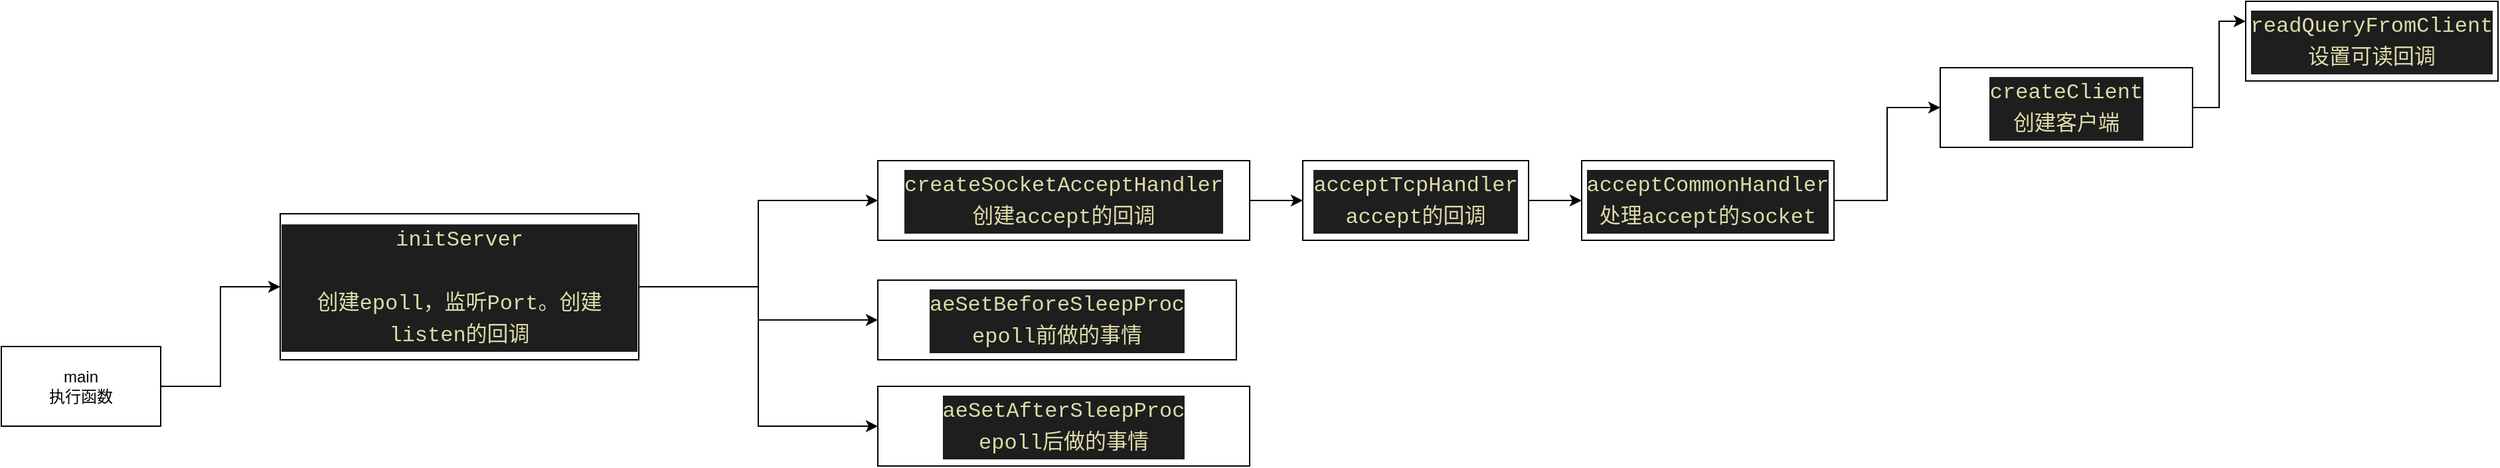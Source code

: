 <mxfile version="17.4.5" type="github">
  <diagram id="1JDVYsquey9XnN15ssZm" name="Page-1">
    <mxGraphModel dx="1426" dy="1933" grid="1" gridSize="10" guides="1" tooltips="1" connect="1" arrows="1" fold="1" page="1" pageScale="1" pageWidth="827" pageHeight="1169" math="0" shadow="0">
      <root>
        <mxCell id="0" />
        <mxCell id="1" parent="0" />
        <mxCell id="VtqtTlVIz1zTJZTsndwx-3" style="edgeStyle=orthogonalEdgeStyle;rounded=0;orthogonalLoop=1;jettySize=auto;html=1;exitX=1;exitY=0.5;exitDx=0;exitDy=0;entryX=0;entryY=0.5;entryDx=0;entryDy=0;" edge="1" parent="1" source="VtqtTlVIz1zTJZTsndwx-1" target="VtqtTlVIz1zTJZTsndwx-2">
          <mxGeometry relative="1" as="geometry" />
        </mxCell>
        <mxCell id="VtqtTlVIz1zTJZTsndwx-1" value="main&lt;br&gt;执行函数" style="rounded=0;whiteSpace=wrap;html=1;" vertex="1" parent="1">
          <mxGeometry x="120" y="210" width="120" height="60" as="geometry" />
        </mxCell>
        <mxCell id="VtqtTlVIz1zTJZTsndwx-5" style="edgeStyle=orthogonalEdgeStyle;rounded=0;orthogonalLoop=1;jettySize=auto;html=1;exitX=1;exitY=0.5;exitDx=0;exitDy=0;" edge="1" parent="1" source="VtqtTlVIz1zTJZTsndwx-2" target="VtqtTlVIz1zTJZTsndwx-4">
          <mxGeometry relative="1" as="geometry" />
        </mxCell>
        <mxCell id="VtqtTlVIz1zTJZTsndwx-8" style="edgeStyle=orthogonalEdgeStyle;rounded=0;orthogonalLoop=1;jettySize=auto;html=1;exitX=1;exitY=0.5;exitDx=0;exitDy=0;entryX=0;entryY=0.5;entryDx=0;entryDy=0;" edge="1" parent="1" source="VtqtTlVIz1zTJZTsndwx-2" target="VtqtTlVIz1zTJZTsndwx-6">
          <mxGeometry relative="1" as="geometry" />
        </mxCell>
        <mxCell id="VtqtTlVIz1zTJZTsndwx-9" style="edgeStyle=orthogonalEdgeStyle;rounded=0;orthogonalLoop=1;jettySize=auto;html=1;exitX=1;exitY=0.5;exitDx=0;exitDy=0;entryX=0;entryY=0.5;entryDx=0;entryDy=0;" edge="1" parent="1" source="VtqtTlVIz1zTJZTsndwx-2" target="VtqtTlVIz1zTJZTsndwx-7">
          <mxGeometry relative="1" as="geometry" />
        </mxCell>
        <mxCell id="VtqtTlVIz1zTJZTsndwx-2" value="&lt;div style=&quot;color: rgb(212 , 212 , 212) ; background-color: rgb(30 , 30 , 30) ; font-family: &amp;#34;menlo&amp;#34; , &amp;#34;monaco&amp;#34; , &amp;#34;courier new&amp;#34; , monospace ; font-size: 16px ; line-height: 24px&quot;&gt;&lt;span style=&quot;color: #dcdcaa&quot;&gt;initServer&lt;/span&gt;&lt;/div&gt;&lt;div style=&quot;color: rgb(212 , 212 , 212) ; background-color: rgb(30 , 30 , 30) ; font-family: &amp;#34;menlo&amp;#34; , &amp;#34;monaco&amp;#34; , &amp;#34;courier new&amp;#34; , monospace ; font-size: 16px ; line-height: 24px&quot;&gt;&lt;span style=&quot;color: #dcdcaa&quot;&gt;&lt;br&gt;&lt;/span&gt;&lt;/div&gt;&lt;div style=&quot;color: rgb(212 , 212 , 212) ; background-color: rgb(30 , 30 , 30) ; font-family: &amp;#34;menlo&amp;#34; , &amp;#34;monaco&amp;#34; , &amp;#34;courier new&amp;#34; , monospace ; font-size: 16px ; line-height: 24px&quot;&gt;&lt;span style=&quot;color: #dcdcaa&quot;&gt;创建epoll，监听Port。创建listen的回调&lt;/span&gt;&lt;/div&gt;" style="rounded=0;whiteSpace=wrap;html=1;" vertex="1" parent="1">
          <mxGeometry x="330" y="110" width="270" height="110" as="geometry" />
        </mxCell>
        <mxCell id="VtqtTlVIz1zTJZTsndwx-11" style="edgeStyle=orthogonalEdgeStyle;rounded=0;orthogonalLoop=1;jettySize=auto;html=1;exitX=1;exitY=0.5;exitDx=0;exitDy=0;entryX=0;entryY=0.5;entryDx=0;entryDy=0;" edge="1" parent="1" source="VtqtTlVIz1zTJZTsndwx-4" target="VtqtTlVIz1zTJZTsndwx-10">
          <mxGeometry relative="1" as="geometry" />
        </mxCell>
        <mxCell id="VtqtTlVIz1zTJZTsndwx-4" value="&lt;div style=&quot;color: rgb(212 , 212 , 212) ; background-color: rgb(30 , 30 , 30) ; font-family: &amp;#34;menlo&amp;#34; , &amp;#34;monaco&amp;#34; , &amp;#34;courier new&amp;#34; , monospace ; font-size: 16px ; line-height: 24px&quot;&gt;&lt;span style=&quot;color: #dcdcaa&quot;&gt;createSocketAcceptHandler&lt;/span&gt;&lt;/div&gt;&lt;div style=&quot;color: rgb(212 , 212 , 212) ; background-color: rgb(30 , 30 , 30) ; font-family: &amp;#34;menlo&amp;#34; , &amp;#34;monaco&amp;#34; , &amp;#34;courier new&amp;#34; , monospace ; font-size: 16px ; line-height: 24px&quot;&gt;&lt;span style=&quot;color: #dcdcaa&quot;&gt;创建accept的回调&lt;/span&gt;&lt;/div&gt;" style="rounded=0;whiteSpace=wrap;html=1;" vertex="1" parent="1">
          <mxGeometry x="780" y="70" width="280" height="60" as="geometry" />
        </mxCell>
        <mxCell id="VtqtTlVIz1zTJZTsndwx-6" value="&lt;div style=&quot;color: rgb(212 , 212 , 212) ; background-color: rgb(30 , 30 , 30) ; font-family: &amp;#34;menlo&amp;#34; , &amp;#34;monaco&amp;#34; , &amp;#34;courier new&amp;#34; , monospace ; font-size: 16px ; line-height: 24px&quot;&gt;&lt;span style=&quot;color: #dcdcaa&quot;&gt;aeSetBeforeSleepProc&lt;/span&gt;&lt;/div&gt;&lt;div style=&quot;color: rgb(212 , 212 , 212) ; background-color: rgb(30 , 30 , 30) ; font-family: &amp;#34;menlo&amp;#34; , &amp;#34;monaco&amp;#34; , &amp;#34;courier new&amp;#34; , monospace ; font-size: 16px ; line-height: 24px&quot;&gt;&lt;span style=&quot;color: #dcdcaa&quot;&gt;epoll前做的事情&lt;/span&gt;&lt;/div&gt;" style="rounded=0;whiteSpace=wrap;html=1;" vertex="1" parent="1">
          <mxGeometry x="780" y="160" width="270" height="60" as="geometry" />
        </mxCell>
        <mxCell id="VtqtTlVIz1zTJZTsndwx-7" value="&lt;div style=&quot;color: rgb(212 , 212 , 212) ; background-color: rgb(30 , 30 , 30) ; font-family: &amp;#34;menlo&amp;#34; , &amp;#34;monaco&amp;#34; , &amp;#34;courier new&amp;#34; , monospace ; font-size: 16px ; line-height: 24px&quot;&gt;&lt;span style=&quot;color: #dcdcaa&quot;&gt;aeSetAfterSleepProc&lt;/span&gt;&lt;/div&gt;&lt;div style=&quot;color: rgb(212 , 212 , 212) ; background-color: rgb(30 , 30 , 30) ; font-family: &amp;#34;menlo&amp;#34; , &amp;#34;monaco&amp;#34; , &amp;#34;courier new&amp;#34; , monospace ; font-size: 16px ; line-height: 24px&quot;&gt;&lt;span style=&quot;color: #dcdcaa&quot;&gt;epoll后做的事情&lt;/span&gt;&lt;/div&gt;" style="rounded=0;whiteSpace=wrap;html=1;" vertex="1" parent="1">
          <mxGeometry x="780" y="240" width="280" height="60" as="geometry" />
        </mxCell>
        <mxCell id="VtqtTlVIz1zTJZTsndwx-13" style="edgeStyle=orthogonalEdgeStyle;rounded=0;orthogonalLoop=1;jettySize=auto;html=1;exitX=1;exitY=0.5;exitDx=0;exitDy=0;entryX=0;entryY=0.5;entryDx=0;entryDy=0;" edge="1" parent="1" source="VtqtTlVIz1zTJZTsndwx-10" target="VtqtTlVIz1zTJZTsndwx-12">
          <mxGeometry relative="1" as="geometry" />
        </mxCell>
        <mxCell id="VtqtTlVIz1zTJZTsndwx-10" value="&lt;div style=&quot;color: rgb(212 , 212 , 212) ; background-color: rgb(30 , 30 , 30) ; font-family: &amp;#34;menlo&amp;#34; , &amp;#34;monaco&amp;#34; , &amp;#34;courier new&amp;#34; , monospace ; font-size: 16px ; line-height: 24px&quot;&gt;&lt;span style=&quot;color: #dcdcaa&quot;&gt;acceptTcpHandler&lt;/span&gt;&lt;/div&gt;&lt;div style=&quot;color: rgb(212 , 212 , 212) ; background-color: rgb(30 , 30 , 30) ; font-family: &amp;#34;menlo&amp;#34; , &amp;#34;monaco&amp;#34; , &amp;#34;courier new&amp;#34; , monospace ; font-size: 16px ; line-height: 24px&quot;&gt;&lt;span style=&quot;color: #dcdcaa&quot;&gt;accept的回调&lt;/span&gt;&lt;/div&gt;" style="rounded=0;whiteSpace=wrap;html=1;" vertex="1" parent="1">
          <mxGeometry x="1100" y="70" width="170" height="60" as="geometry" />
        </mxCell>
        <mxCell id="VtqtTlVIz1zTJZTsndwx-15" style="edgeStyle=orthogonalEdgeStyle;rounded=0;orthogonalLoop=1;jettySize=auto;html=1;exitX=1;exitY=0.5;exitDx=0;exitDy=0;entryX=0;entryY=0.5;entryDx=0;entryDy=0;" edge="1" parent="1" source="VtqtTlVIz1zTJZTsndwx-12" target="VtqtTlVIz1zTJZTsndwx-14">
          <mxGeometry relative="1" as="geometry" />
        </mxCell>
        <mxCell id="VtqtTlVIz1zTJZTsndwx-12" value="&lt;div style=&quot;color: rgb(212 , 212 , 212) ; background-color: rgb(30 , 30 , 30) ; font-family: &amp;#34;menlo&amp;#34; , &amp;#34;monaco&amp;#34; , &amp;#34;courier new&amp;#34; , monospace ; font-size: 16px ; line-height: 24px&quot;&gt;&lt;span style=&quot;color: rgb(220 , 220 , 170) ; font-family: &amp;#34;menlo&amp;#34; , &amp;#34;monaco&amp;#34; , &amp;#34;courier new&amp;#34; , monospace&quot;&gt;acceptCommonHandler&lt;/span&gt;&lt;/div&gt;&lt;div style=&quot;color: rgb(212 , 212 , 212) ; background-color: rgb(30 , 30 , 30) ; font-family: &amp;#34;menlo&amp;#34; , &amp;#34;monaco&amp;#34; , &amp;#34;courier new&amp;#34; , monospace ; font-size: 16px ; line-height: 24px&quot;&gt;&lt;span style=&quot;color: rgb(220 , 220 , 170) ; font-family: &amp;#34;menlo&amp;#34; , &amp;#34;monaco&amp;#34; , &amp;#34;courier new&amp;#34; , monospace&quot;&gt;处理accept的socket&lt;/span&gt;&lt;/div&gt;" style="rounded=0;whiteSpace=wrap;html=1;" vertex="1" parent="1">
          <mxGeometry x="1310" y="70" width="190" height="60" as="geometry" />
        </mxCell>
        <mxCell id="VtqtTlVIz1zTJZTsndwx-17" style="edgeStyle=orthogonalEdgeStyle;rounded=0;orthogonalLoop=1;jettySize=auto;html=1;exitX=1;exitY=0.5;exitDx=0;exitDy=0;entryX=0;entryY=0.25;entryDx=0;entryDy=0;" edge="1" parent="1" source="VtqtTlVIz1zTJZTsndwx-14" target="VtqtTlVIz1zTJZTsndwx-16">
          <mxGeometry relative="1" as="geometry" />
        </mxCell>
        <mxCell id="VtqtTlVIz1zTJZTsndwx-14" value="&lt;div style=&quot;color: rgb(212 , 212 , 212) ; background-color: rgb(30 , 30 , 30) ; font-family: &amp;#34;menlo&amp;#34; , &amp;#34;monaco&amp;#34; , &amp;#34;courier new&amp;#34; , monospace ; font-size: 16px ; line-height: 24px&quot;&gt;&lt;span style=&quot;color: rgb(220 , 220 , 170) ; font-family: &amp;#34;menlo&amp;#34; , &amp;#34;monaco&amp;#34; , &amp;#34;courier new&amp;#34; , monospace&quot;&gt;createClient&lt;/span&gt;&lt;/div&gt;&lt;div style=&quot;background-color: rgb(30 , 30 , 30) ; font-family: &amp;#34;menlo&amp;#34; , &amp;#34;monaco&amp;#34; , &amp;#34;courier new&amp;#34; , monospace ; font-size: 16px ; line-height: 24px&quot;&gt;&lt;font color=&quot;#dcdcaa&quot;&gt;创建客户端&lt;/font&gt;&lt;/div&gt;" style="rounded=0;whiteSpace=wrap;html=1;" vertex="1" parent="1">
          <mxGeometry x="1580" width="190" height="60" as="geometry" />
        </mxCell>
        <mxCell id="VtqtTlVIz1zTJZTsndwx-16" value="&lt;div style=&quot;color: rgb(212 , 212 , 212) ; background-color: rgb(30 , 30 , 30) ; font-family: &amp;#34;menlo&amp;#34; , &amp;#34;monaco&amp;#34; , &amp;#34;courier new&amp;#34; , monospace ; font-size: 16px ; line-height: 24px&quot;&gt;&lt;div style=&quot;font-family: &amp;#34;menlo&amp;#34; , &amp;#34;monaco&amp;#34; , &amp;#34;courier new&amp;#34; , monospace ; line-height: 24px&quot;&gt;&lt;span style=&quot;color: #dcdcaa&quot;&gt;readQueryFromClient&lt;/span&gt;&lt;/div&gt;&lt;/div&gt;&lt;div style=&quot;background-color: rgb(30 , 30 , 30) ; font-family: &amp;#34;menlo&amp;#34; , &amp;#34;monaco&amp;#34; , &amp;#34;courier new&amp;#34; , monospace ; font-size: 16px ; line-height: 24px&quot;&gt;&lt;font color=&quot;#dcdcaa&quot;&gt;设置可读回调&lt;/font&gt;&lt;/div&gt;" style="rounded=0;whiteSpace=wrap;html=1;" vertex="1" parent="1">
          <mxGeometry x="1810" y="-50" width="190" height="60" as="geometry" />
        </mxCell>
      </root>
    </mxGraphModel>
  </diagram>
</mxfile>

